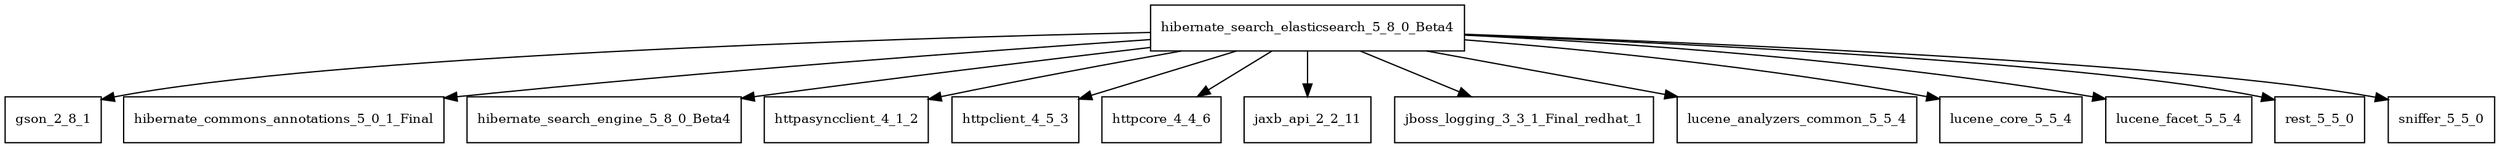 digraph hibernate_search_elasticsearch_5_8_0_Beta4_dependencies {
  node [shape = box, fontsize=10.0];
  hibernate_search_elasticsearch_5_8_0_Beta4 -> gson_2_8_1;
  hibernate_search_elasticsearch_5_8_0_Beta4 -> hibernate_commons_annotations_5_0_1_Final;
  hibernate_search_elasticsearch_5_8_0_Beta4 -> hibernate_search_engine_5_8_0_Beta4;
  hibernate_search_elasticsearch_5_8_0_Beta4 -> httpasyncclient_4_1_2;
  hibernate_search_elasticsearch_5_8_0_Beta4 -> httpclient_4_5_3;
  hibernate_search_elasticsearch_5_8_0_Beta4 -> httpcore_4_4_6;
  hibernate_search_elasticsearch_5_8_0_Beta4 -> jaxb_api_2_2_11;
  hibernate_search_elasticsearch_5_8_0_Beta4 -> jboss_logging_3_3_1_Final_redhat_1;
  hibernate_search_elasticsearch_5_8_0_Beta4 -> lucene_analyzers_common_5_5_4;
  hibernate_search_elasticsearch_5_8_0_Beta4 -> lucene_core_5_5_4;
  hibernate_search_elasticsearch_5_8_0_Beta4 -> lucene_facet_5_5_4;
  hibernate_search_elasticsearch_5_8_0_Beta4 -> rest_5_5_0;
  hibernate_search_elasticsearch_5_8_0_Beta4 -> sniffer_5_5_0;
}
